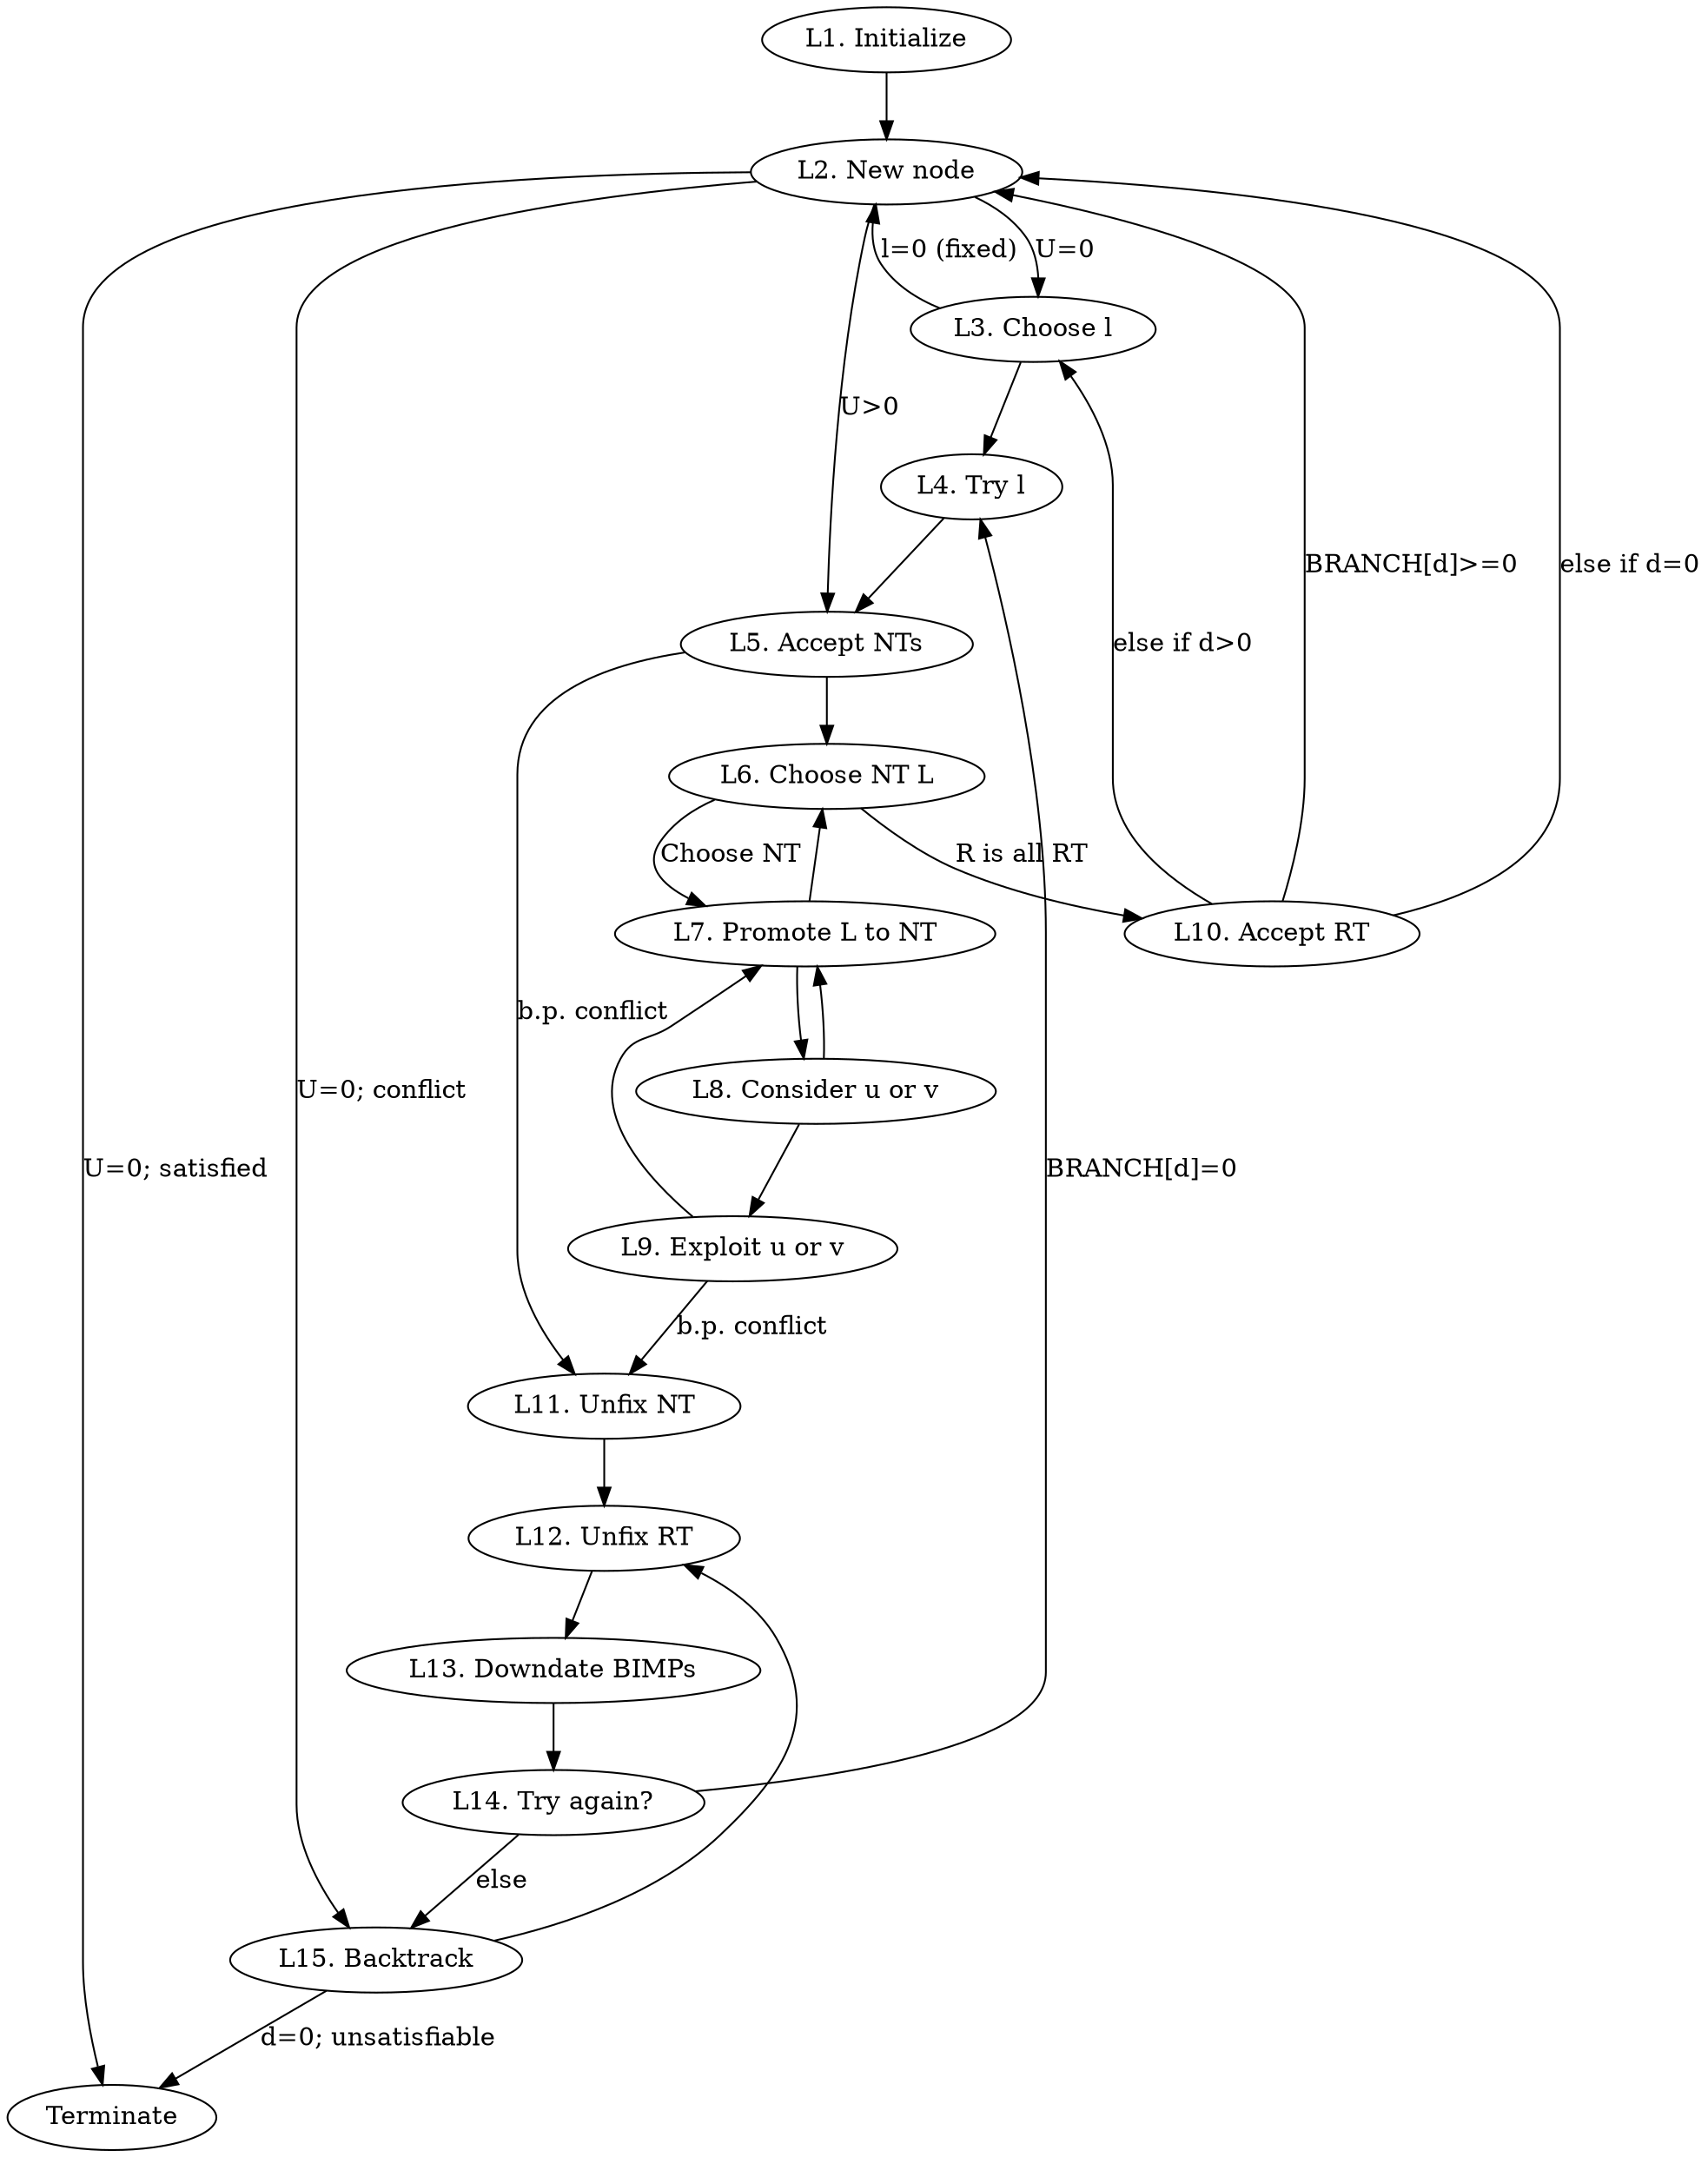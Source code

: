 digraph G {
    L1 [label="L1. Initialize"]
    L2 [label="L2. New node"]
    L3 [label="L3. Choose l"]
    L4 [label="L4. Try l"]
    L5 [label="L5. Accept NTs"]
    L6 [label="L6. Choose NT L"]
    L7 [label="L7. Promote L to NT"]
    L8 [label="L8. Consider u or v"]
    L9 [label="L9. Exploit u or v"]
    L10 [label="L10. Accept RT"]
    L11 [label="L11. Unfix NT"]
    L12 [label="L12. Unfix RT"]
    L13 [label="L13. Downdate BIMPs"]
    L14 [label="L14. Try again?"]
    L15 [label="L15. Backtrack"]

    L1 -> L2
    L2 -> Terminate [label="U=0; satisfied"]
    L2 -> L15 [label="U=0; conflict"]
    L2 -> L3 [label="U=0"]
    L2 -> L5 [label="U>0"]
    L3 -> L2 [label="l=0 (fixed)"]
    L3 -> L4 -> L5 -> L6
    L5 -> L11 [label="b.p. conflict"]
    L6 -> L10 [label="R is all RT"]
    L6 -> L7 [label="Choose NT"]
    L7 -> L6
    L7 -> L8
    L8 -> L7
    L8 -> L9
    L9 -> L7
    L9 -> L11 [label="b.p. conflict"]
    L10 -> L2 [label="BRANCH[d]>=0"]
    L10 -> L3 [label="else if d>0"]
    L10 -> L2 [label="else if d=0"]
    L11 -> L12 -> L13 -> L14
    L14 -> L4 [label="BRANCH[d]=0"]
    L14 -> L15 [label="else"]
    L15 -> Terminate [label="d=0; unsatisfiable"]
    L15 -> L12
}